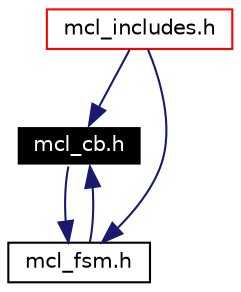 digraph G
{
  edge [fontname="Helvetica",fontsize=10,labelfontname="Helvetica",labelfontsize=10];
  node [fontname="Helvetica",fontsize=10,shape=record];
  Node710 [label="mcl_cb.h",height=0.2,width=0.4,color="white", fillcolor="black", style="filled" fontcolor="white"];
  Node711 -> Node710 [color="midnightblue",fontsize=10,style="solid",fontname="Helvetica"];
  Node711 [label="mcl_includes.h",height=0.2,width=0.4,color="red",URL="$mcl__includes_8h.html"];
  Node737 -> Node710 [color="midnightblue",fontsize=10,style="solid",fontname="Helvetica"];
  Node737 [label="mcl_fsm.h",height=0.2,width=0.4,color="black",URL="$mcl__fsm_8h.html"];
  Node710 -> Node737 [color="midnightblue",fontsize=10,style="solid",fontname="Helvetica"];
  Node711 -> Node737 [color="midnightblue",fontsize=10,style="solid",fontname="Helvetica"];
}
